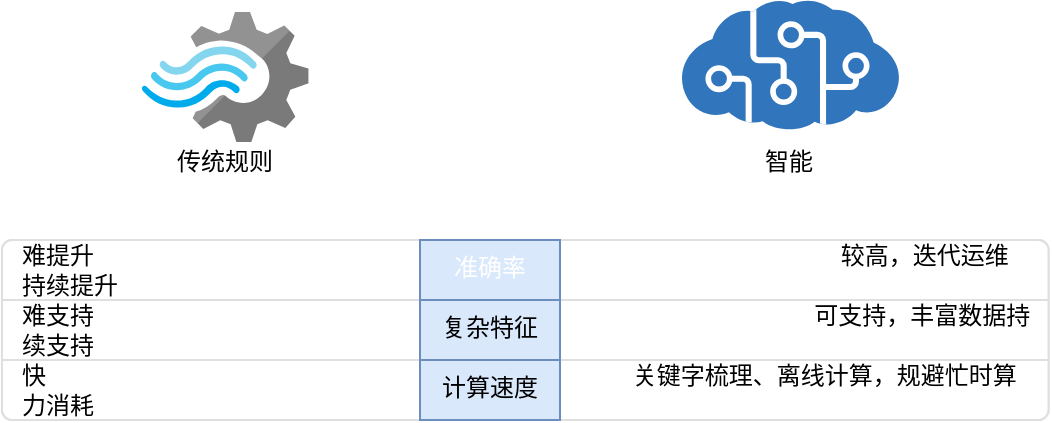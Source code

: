 <mxfile version="16.2.4" type="github">
  <diagram id="WlY2fbtaXfiu5DIC1S0z" name="Page-1">
    <mxGraphModel dx="1422" dy="752" grid="1" gridSize="10" guides="1" tooltips="1" connect="1" arrows="1" fold="1" page="1" pageScale="1" pageWidth="827" pageHeight="1169" math="0" shadow="0">
      <root>
        <mxCell id="0" />
        <mxCell id="1" parent="0" />
        <mxCell id="Ym6fT2J0S3btP57grwU7-1" value="" style="sketch=0;aspect=fixed;html=1;points=[];align=center;image;fontSize=12;image=img/lib/mscae/Cognitive_Services.svg;" vertex="1" parent="1">
          <mxGeometry x="510" y="250" width="108.45" height="65" as="geometry" />
        </mxCell>
        <mxCell id="Ym6fT2J0S3btP57grwU7-2" value="" style="sketch=0;aspect=fixed;html=1;points=[];align=center;image;fontSize=12;image=img/lib/mscae/Stream_Analytics.svg;" vertex="1" parent="1">
          <mxGeometry x="240" y="256" width="83.33" height="65" as="geometry" />
        </mxCell>
        <mxCell id="Ym6fT2J0S3btP57grwU7-6" value="" style="html=1;shadow=0;dashed=0;shape=mxgraph.bootstrap.rrect;rSize=5;strokeColor=#DFDFDF;html=1;whiteSpace=wrap;fillColor=#FFFFFF;fontColor=#000000;align=center;" vertex="1" parent="1">
          <mxGeometry x="170" y="370" width="523.27" height="90" as="geometry" />
        </mxCell>
        <mxCell id="Ym6fT2J0S3btP57grwU7-7" value="难提升&amp;nbsp;&amp;nbsp;&amp;nbsp;&amp;nbsp;&amp;nbsp;&amp;nbsp;&amp;nbsp;&amp;nbsp;&amp;nbsp;&amp;nbsp;&amp;nbsp;&amp;nbsp;&amp;nbsp;&amp;nbsp;&amp;nbsp;&amp;nbsp;&amp;nbsp;&amp;nbsp;&amp;nbsp;&amp;nbsp;&amp;nbsp;&amp;nbsp;&amp;nbsp;&amp;nbsp;&amp;nbsp;&amp;nbsp;&amp;nbsp;&amp;nbsp;&amp;nbsp;&amp;nbsp;&amp;nbsp;&amp;nbsp;&amp;nbsp;&amp;nbsp;&amp;nbsp;&amp;nbsp;&amp;nbsp;&amp;nbsp;&amp;nbsp;&amp;nbsp;&amp;nbsp;&amp;nbsp;&amp;nbsp;&amp;nbsp;&amp;nbsp;&amp;nbsp;&amp;nbsp;&amp;nbsp;&amp;nbsp;&amp;nbsp;&amp;nbsp;&amp;nbsp;&amp;nbsp;&amp;nbsp;&amp;nbsp;&amp;nbsp;&amp;nbsp;&amp;nbsp;&amp;nbsp;&amp;nbsp;&amp;nbsp;&amp;nbsp;&amp;nbsp;&amp;nbsp;&amp;nbsp;&amp;nbsp;&amp;nbsp;&amp;nbsp;&amp;nbsp;&amp;nbsp;&amp;nbsp;&amp;nbsp;&amp;nbsp;&amp;nbsp;&amp;nbsp;&amp;nbsp;&amp;nbsp;&amp;nbsp;&amp;nbsp;&amp;nbsp;&amp;nbsp;&amp;nbsp;&amp;nbsp;&amp;nbsp;&amp;nbsp;&amp;nbsp;&amp;nbsp;&amp;nbsp;&amp;nbsp;&amp;nbsp;&amp;nbsp;&amp;nbsp;&amp;nbsp;&amp;nbsp;&amp;nbsp;&amp;nbsp;&amp;nbsp;&amp;nbsp;&amp;nbsp;&amp;nbsp;&amp;nbsp;&amp;nbsp;&amp;nbsp;&amp;nbsp;&amp;nbsp;&amp;nbsp;&amp;nbsp;&amp;nbsp;&amp;nbsp;&amp;nbsp;&amp;nbsp; 较高，迭代运维持续提升" style="strokeColor=inherit;fillColor=inherit;gradientColor=inherit;fontColor=inherit;html=1;shadow=0;dashed=0;shape=mxgraph.bootstrap.topButton;rSize=5;perimeter=none;whiteSpace=wrap;resizeWidth=1;align=left;spacing=10;" vertex="1" parent="Ym6fT2J0S3btP57grwU7-6">
          <mxGeometry width="523.27" height="30" relative="1" as="geometry" />
        </mxCell>
        <mxCell id="Ym6fT2J0S3btP57grwU7-8" value="难支持&amp;nbsp;&amp;nbsp;&amp;nbsp;&amp;nbsp;&amp;nbsp;&amp;nbsp;&amp;nbsp;&amp;nbsp;&amp;nbsp;&amp;nbsp;&amp;nbsp;&amp;nbsp;&amp;nbsp;&amp;nbsp;&amp;nbsp;&amp;nbsp;&amp;nbsp;&amp;nbsp;&amp;nbsp;&amp;nbsp;&amp;nbsp;&amp;nbsp;&amp;nbsp;&amp;nbsp;&amp;nbsp;&amp;nbsp;&amp;nbsp;&amp;nbsp;&amp;nbsp;&amp;nbsp;&amp;nbsp;&amp;nbsp;&amp;nbsp;&amp;nbsp;&amp;nbsp;&amp;nbsp;&amp;nbsp;&amp;nbsp;&amp;nbsp;&amp;nbsp;&amp;nbsp;&amp;nbsp;&amp;nbsp;&amp;nbsp;&amp;nbsp;&amp;nbsp;&amp;nbsp;&amp;nbsp;&amp;nbsp;&amp;nbsp;&amp;nbsp;&amp;nbsp;&amp;nbsp;&amp;nbsp;&amp;nbsp;&amp;nbsp;&amp;nbsp;&amp;nbsp;&amp;nbsp;&amp;nbsp;&amp;nbsp;&amp;nbsp;&amp;nbsp;&amp;nbsp;&amp;nbsp;&amp;nbsp;&amp;nbsp;&amp;nbsp;&amp;nbsp;&amp;nbsp;&amp;nbsp;&amp;nbsp;&amp;nbsp;&amp;nbsp;&amp;nbsp;&amp;nbsp;&amp;nbsp;&amp;nbsp;&amp;nbsp;&amp;nbsp;&amp;nbsp;&amp;nbsp;&amp;nbsp;&amp;nbsp;&amp;nbsp;&amp;nbsp;&amp;nbsp;&amp;nbsp;&amp;nbsp;&amp;nbsp;&amp;nbsp;&amp;nbsp;&amp;nbsp;&amp;nbsp;&amp;nbsp;&amp;nbsp;&amp;nbsp;&amp;nbsp;&amp;nbsp;&amp;nbsp;&amp;nbsp;&amp;nbsp;&amp;nbsp;&amp;nbsp;&amp;nbsp;&amp;nbsp;&amp;nbsp; 可支持，丰富数据持续支持" style="strokeColor=inherit;fillColor=inherit;gradientColor=inherit;fontColor=inherit;html=1;shadow=0;dashed=0;perimeter=none;whiteSpace=wrap;resizeWidth=1;align=left;spacing=10;" vertex="1" parent="Ym6fT2J0S3btP57grwU7-6">
          <mxGeometry width="523.27" height="30" relative="1" as="geometry">
            <mxPoint y="30" as="offset" />
          </mxGeometry>
        </mxCell>
        <mxCell id="Ym6fT2J0S3btP57grwU7-9" value="快&amp;nbsp;&amp;nbsp;&amp;nbsp;&amp;nbsp;&amp;nbsp;&amp;nbsp;&amp;nbsp;&amp;nbsp;&amp;nbsp;&amp;nbsp;&amp;nbsp;&amp;nbsp;&amp;nbsp;&amp;nbsp;&amp;nbsp;&amp;nbsp;&amp;nbsp;&amp;nbsp;&amp;nbsp;&amp;nbsp;&amp;nbsp;&amp;nbsp;&amp;nbsp;&amp;nbsp;&amp;nbsp;&amp;nbsp;&amp;nbsp;&amp;nbsp;&amp;nbsp;&amp;nbsp;&amp;nbsp;&amp;nbsp;&amp;nbsp;&amp;nbsp;&amp;nbsp;&amp;nbsp;&amp;nbsp;&amp;nbsp;&amp;nbsp;&amp;nbsp;&amp;nbsp;&amp;nbsp;&amp;nbsp;&amp;nbsp;&amp;nbsp;&amp;nbsp;&amp;nbsp;&amp;nbsp;&amp;nbsp;&amp;nbsp;&amp;nbsp;&amp;nbsp;&amp;nbsp;&amp;nbsp;&amp;nbsp;&amp;nbsp;&amp;nbsp;&amp;nbsp;&amp;nbsp;&amp;nbsp;&amp;nbsp;&amp;nbsp;&amp;nbsp;&amp;nbsp;&amp;nbsp;&amp;nbsp;&amp;nbsp;&amp;nbsp;&amp;nbsp;&amp;nbsp;&amp;nbsp;&amp;nbsp;&amp;nbsp;&amp;nbsp;&amp;nbsp;&amp;nbsp;&amp;nbsp;&amp;nbsp;&amp;nbsp;&amp;nbsp;&amp;nbsp;&amp;nbsp;&amp;nbsp;&amp;nbsp;&amp;nbsp;&amp;nbsp;&amp;nbsp; 关键字梳理、离线计算，规避忙时算力消耗" style="strokeColor=inherit;fillColor=inherit;gradientColor=inherit;fontColor=inherit;html=1;shadow=0;dashed=0;shape=mxgraph.bootstrap.bottomButton;rSize=5;perimeter=none;whiteSpace=wrap;resizeWidth=1;resizeHeight=0;align=left;spacing=10;" vertex="1" parent="Ym6fT2J0S3btP57grwU7-6">
          <mxGeometry y="1" width="523.27" height="30" relative="1" as="geometry">
            <mxPoint y="-30" as="offset" />
          </mxGeometry>
        </mxCell>
        <mxCell id="Ym6fT2J0S3btP57grwU7-30" value="&lt;div align=&quot;center&quot;&gt;&lt;font color=&quot;#FFFFFF&quot;&gt;准确率&lt;/font&gt;&lt;/div&gt;" style="text;whiteSpace=wrap;html=1;fillColor=#dae8fc;strokeColor=#6c8ebf;align=center;" vertex="1" parent="Ym6fT2J0S3btP57grwU7-6">
          <mxGeometry x="209" width="70" height="30" as="geometry" />
        </mxCell>
        <mxCell id="Ym6fT2J0S3btP57grwU7-37" value="复杂特征" style="text;whiteSpace=wrap;html=1;fillColor=#dae8fc;strokeColor=#6c8ebf;align=center;" vertex="1" parent="Ym6fT2J0S3btP57grwU7-6">
          <mxGeometry x="209" y="30" width="70" height="30" as="geometry" />
        </mxCell>
        <mxCell id="Ym6fT2J0S3btP57grwU7-44" value="计算速度" style="text;whiteSpace=wrap;html=1;fillColor=#dae8fc;strokeColor=#6c8ebf;align=center;" vertex="1" parent="Ym6fT2J0S3btP57grwU7-6">
          <mxGeometry x="209" y="60" width="70" height="30" as="geometry" />
        </mxCell>
        <mxCell id="Ym6fT2J0S3btP57grwU7-14" value="传统规则" style="whiteSpace=wrap;html=1;strokeWidth=0;strokeColor=none;" vertex="1" parent="1">
          <mxGeometry x="254.93" y="321" width="53.46" height="19" as="geometry" />
        </mxCell>
        <mxCell id="Ym6fT2J0S3btP57grwU7-15" value="智能" style="whiteSpace=wrap;html=1;strokeColor=none;" vertex="1" parent="1">
          <mxGeometry x="537.49" y="321" width="53.46" height="19" as="geometry" />
        </mxCell>
      </root>
    </mxGraphModel>
  </diagram>
</mxfile>
